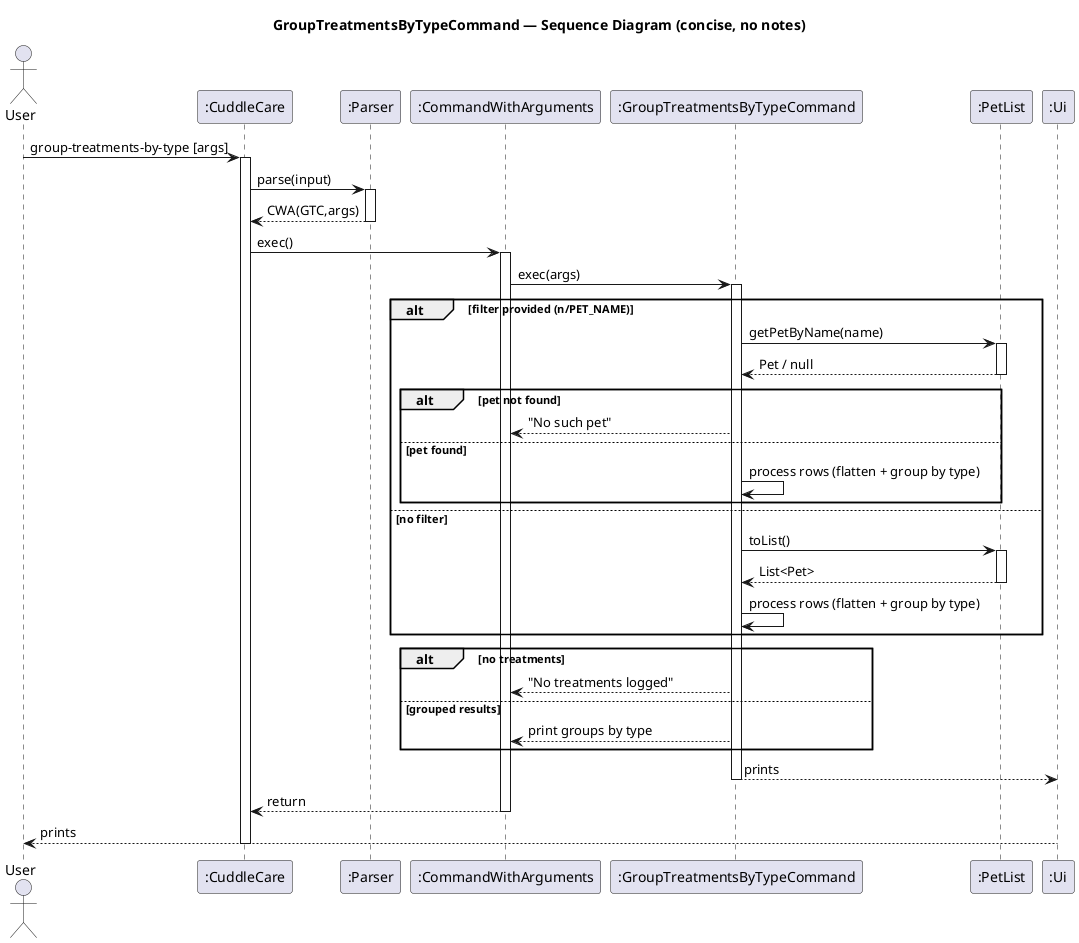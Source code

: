 @startuml
title GroupTreatmentsByTypeCommand — Sequence Diagram (concise, no notes)
actor User
participant ":CuddleCare" as CuddleCare
participant ":Parser" as Parser
participant ":CommandWithArguments" as CWA
participant ":GroupTreatmentsByTypeCommand" as GTC
participant ":PetList" as PetList
participant ":Ui" as Ui

User -> CuddleCare : group-treatments-by-type [args]
activate CuddleCare
CuddleCare -> Parser : parse(input)
activate Parser
Parser --> CuddleCare : CWA(GTC,args)
deactivate Parser

CuddleCare -> CWA : exec()
activate CWA
CWA -> GTC : exec(args)
activate GTC

alt filter provided (n/PET_NAME)
  GTC -> PetList : getPetByName(name)
  activate PetList
  PetList --> GTC : Pet / null
  deactivate PetList
  alt pet not found
    GTC --> CWA : "No such pet"
  else pet found
    GTC -> GTC : process rows (flatten + group by type)
  end
else no filter
  GTC -> PetList : toList()
  activate PetList
  PetList --> GTC : List<Pet>
  deactivate PetList
  GTC -> GTC : process rows (flatten + group by type)
end

alt no treatments
  GTC --> CWA : "No treatments logged"
else grouped results
  GTC --> CWA : print groups by type
end

  GTC --> Ui : prints
deactivate GTC
CWA --> CuddleCare : return
deactivate CWA
Ui --> User : prints
deactivate CuddleCare
@enduml